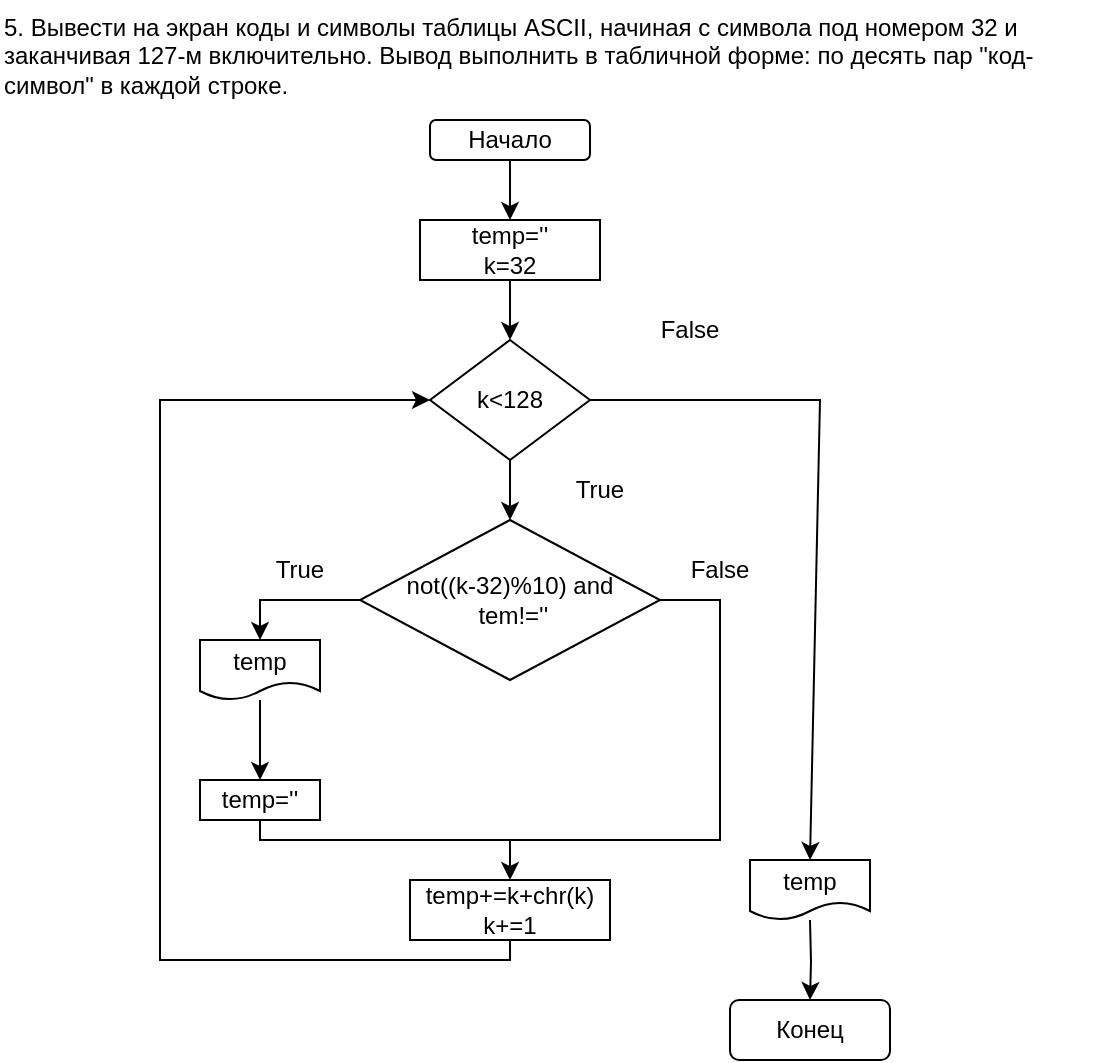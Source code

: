 <mxfile version="17.5.0" type="device"><diagram id="C5RBs43oDa-KdzZeNtuy" name="Page-1"><mxGraphModel dx="981" dy="459" grid="1" gridSize="10" guides="1" tooltips="1" connect="1" arrows="1" fold="1" page="1" pageScale="1" pageWidth="827" pageHeight="1169" math="0" shadow="0"><root><mxCell id="WIyWlLk6GJQsqaUBKTNV-0"/><mxCell id="WIyWlLk6GJQsqaUBKTNV-1" parent="WIyWlLk6GJQsqaUBKTNV-0"/><mxCell id="eD7I3x-_jHl2GSEzCtqL-14" value="" style="edgeStyle=orthogonalEdgeStyle;rounded=0;orthogonalLoop=1;jettySize=auto;html=1;entryX=0.5;entryY=0;entryDx=0;entryDy=0;" parent="WIyWlLk6GJQsqaUBKTNV-1" source="eD7I3x-_jHl2GSEzCtqL-1" target="eD7I3x-_jHl2GSEzCtqL-2" edge="1"><mxGeometry relative="1" as="geometry"><mxPoint x="295" y="110" as="targetPoint"/></mxGeometry></mxCell><mxCell id="eD7I3x-_jHl2GSEzCtqL-1" value="Начало" style="rounded=1;whiteSpace=wrap;html=1;" parent="WIyWlLk6GJQsqaUBKTNV-1" vertex="1"><mxGeometry x="255" y="70" width="80" height="20" as="geometry"/></mxCell><mxCell id="eD7I3x-_jHl2GSEzCtqL-15" value="" style="edgeStyle=orthogonalEdgeStyle;rounded=0;orthogonalLoop=1;jettySize=auto;html=1;" parent="WIyWlLk6GJQsqaUBKTNV-1" source="eD7I3x-_jHl2GSEzCtqL-2" target="eD7I3x-_jHl2GSEzCtqL-3" edge="1"><mxGeometry relative="1" as="geometry"/></mxCell><mxCell id="eD7I3x-_jHl2GSEzCtqL-2" value="temp=''&lt;br&gt;k=32" style="rounded=0;whiteSpace=wrap;html=1;" parent="WIyWlLk6GJQsqaUBKTNV-1" vertex="1"><mxGeometry x="250" y="120" width="90" height="30" as="geometry"/></mxCell><mxCell id="eD7I3x-_jHl2GSEzCtqL-3" value="k&amp;lt;128" style="rhombus;whiteSpace=wrap;html=1;" parent="WIyWlLk6GJQsqaUBKTNV-1" vertex="1"><mxGeometry x="255" y="180" width="80" height="60" as="geometry"/></mxCell><mxCell id="eD7I3x-_jHl2GSEzCtqL-65" value="" style="edgeStyle=orthogonalEdgeStyle;rounded=0;orthogonalLoop=1;jettySize=auto;html=1;" parent="WIyWlLk6GJQsqaUBKTNV-1" target="eD7I3x-_jHl2GSEzCtqL-13" edge="1"><mxGeometry relative="1" as="geometry"><mxPoint x="445" y="470" as="sourcePoint"/></mxGeometry></mxCell><mxCell id="eD7I3x-_jHl2GSEzCtqL-13" value="Конец" style="rounded=1;whiteSpace=wrap;html=1;" parent="WIyWlLk6GJQsqaUBKTNV-1" vertex="1"><mxGeometry x="405" y="510" width="80" height="30" as="geometry"/></mxCell><mxCell id="eD7I3x-_jHl2GSEzCtqL-22" value="" style="endArrow=classic;html=1;rounded=0;exitX=1;exitY=0.5;exitDx=0;exitDy=0;entryX=0.5;entryY=0;entryDx=0;entryDy=0;" parent="WIyWlLk6GJQsqaUBKTNV-1" source="eD7I3x-_jHl2GSEzCtqL-3" target="NNNzcky4NgI1Qq3LzUva-9" edge="1"><mxGeometry width="50" height="50" relative="1" as="geometry"><mxPoint x="475" y="210" as="sourcePoint"/><mxPoint x="480" y="400" as="targetPoint"/><Array as="points"><mxPoint x="450" y="210"/></Array></mxGeometry></mxCell><mxCell id="eD7I3x-_jHl2GSEzCtqL-32" value="True" style="text;html=1;strokeColor=none;fillColor=none;align=center;verticalAlign=middle;whiteSpace=wrap;rounded=0;" parent="WIyWlLk6GJQsqaUBKTNV-1" vertex="1"><mxGeometry x="310" y="240" width="60" height="30" as="geometry"/></mxCell><mxCell id="eD7I3x-_jHl2GSEzCtqL-33" value="False" style="text;html=1;strokeColor=none;fillColor=none;align=center;verticalAlign=middle;whiteSpace=wrap;rounded=0;" parent="WIyWlLk6GJQsqaUBKTNV-1" vertex="1"><mxGeometry x="355" y="160" width="60" height="30" as="geometry"/></mxCell><mxCell id="eD7I3x-_jHl2GSEzCtqL-61" value="temp=''" style="rounded=0;whiteSpace=wrap;html=1;" parent="WIyWlLk6GJQsqaUBKTNV-1" vertex="1"><mxGeometry x="140" y="400" width="60" height="20" as="geometry"/></mxCell><mxCell id="eD7I3x-_jHl2GSEzCtqL-69" value="" style="endArrow=classic;html=1;rounded=0;exitX=1;exitY=0.5;exitDx=0;exitDy=0;entryX=0.5;entryY=0;entryDx=0;entryDy=0;" parent="WIyWlLk6GJQsqaUBKTNV-1" source="NNNzcky4NgI1Qq3LzUva-0" target="NNNzcky4NgI1Qq3LzUva-5" edge="1"><mxGeometry width="50" height="50" relative="1" as="geometry"><mxPoint x="435" y="240" as="sourcePoint"/><mxPoint x="435" y="270" as="targetPoint"/><Array as="points"><mxPoint x="400" y="310"/><mxPoint x="400" y="430"/><mxPoint x="295" y="430"/></Array></mxGeometry></mxCell><mxCell id="eD7I3x-_jHl2GSEzCtqL-70" value="" style="endArrow=classic;html=1;rounded=0;entryX=0.5;entryY=0;entryDx=0;entryDy=0;" parent="WIyWlLk6GJQsqaUBKTNV-1" source="NNNzcky4NgI1Qq3LzUva-1" target="eD7I3x-_jHl2GSEzCtqL-61" edge="1"><mxGeometry width="50" height="50" relative="1" as="geometry"><mxPoint x="160" y="360" as="sourcePoint"/><mxPoint x="210" y="340" as="targetPoint"/></mxGeometry></mxCell><mxCell id="eD7I3x-_jHl2GSEzCtqL-72" value="5. Вывести на экран коды и символы таблицы ASCII, начиная с символа под номером 32 и заканчивая 127-м включительно. Вывод выполнить в табличной форме: по десять пар &quot;код-символ&quot; в каждой строке." style="text;whiteSpace=wrap;html=1;" parent="WIyWlLk6GJQsqaUBKTNV-1" vertex="1"><mxGeometry x="40" y="10" width="550" height="60" as="geometry"/></mxCell><mxCell id="NNNzcky4NgI1Qq3LzUva-0" value="not((k-32)%10) and&lt;br&gt;&amp;nbsp;tem!=''" style="rhombus;whiteSpace=wrap;html=1;" vertex="1" parent="WIyWlLk6GJQsqaUBKTNV-1"><mxGeometry x="220" y="270" width="150" height="80" as="geometry"/></mxCell><mxCell id="NNNzcky4NgI1Qq3LzUva-1" value="temp" style="shape=document;whiteSpace=wrap;html=1;boundedLbl=1;" vertex="1" parent="WIyWlLk6GJQsqaUBKTNV-1"><mxGeometry x="140" y="330" width="60" height="30" as="geometry"/></mxCell><mxCell id="NNNzcky4NgI1Qq3LzUva-2" value="" style="endArrow=classic;html=1;rounded=0;exitX=0;exitY=0.5;exitDx=0;exitDy=0;entryX=0.5;entryY=0;entryDx=0;entryDy=0;" edge="1" parent="WIyWlLk6GJQsqaUBKTNV-1" source="NNNzcky4NgI1Qq3LzUva-0" target="NNNzcky4NgI1Qq3LzUva-1"><mxGeometry width="50" height="50" relative="1" as="geometry"><mxPoint x="140" y="320" as="sourcePoint"/><mxPoint x="190" y="270" as="targetPoint"/><Array as="points"><mxPoint x="170" y="310"/></Array></mxGeometry></mxCell><mxCell id="NNNzcky4NgI1Qq3LzUva-3" value="" style="endArrow=classic;html=1;rounded=0;exitX=0.5;exitY=1;exitDx=0;exitDy=0;entryX=0.5;entryY=0;entryDx=0;entryDy=0;" edge="1" parent="WIyWlLk6GJQsqaUBKTNV-1" source="eD7I3x-_jHl2GSEzCtqL-3" target="NNNzcky4NgI1Qq3LzUva-0"><mxGeometry width="50" height="50" relative="1" as="geometry"><mxPoint x="210" y="290" as="sourcePoint"/><mxPoint x="260" y="240" as="targetPoint"/></mxGeometry></mxCell><mxCell id="NNNzcky4NgI1Qq3LzUva-4" value="True" style="text;html=1;strokeColor=none;fillColor=none;align=center;verticalAlign=middle;whiteSpace=wrap;rounded=0;" vertex="1" parent="WIyWlLk6GJQsqaUBKTNV-1"><mxGeometry x="160" y="280" width="60" height="30" as="geometry"/></mxCell><mxCell id="NNNzcky4NgI1Qq3LzUva-5" value="temp+=k+chr(k)&lt;br&gt;k+=1" style="rounded=0;whiteSpace=wrap;html=1;" vertex="1" parent="WIyWlLk6GJQsqaUBKTNV-1"><mxGeometry x="245" y="450" width="100" height="30" as="geometry"/></mxCell><mxCell id="NNNzcky4NgI1Qq3LzUva-6" value="" style="endArrow=classic;html=1;rounded=0;entryX=0;entryY=0.5;entryDx=0;entryDy=0;exitX=0.5;exitY=1;exitDx=0;exitDy=0;" edge="1" parent="WIyWlLk6GJQsqaUBKTNV-1" source="NNNzcky4NgI1Qq3LzUva-5" target="eD7I3x-_jHl2GSEzCtqL-3"><mxGeometry width="50" height="50" relative="1" as="geometry"><mxPoint x="295" y="480" as="sourcePoint"/><mxPoint x="180" y="210" as="targetPoint"/><Array as="points"><mxPoint x="295" y="490"/><mxPoint x="120" y="490"/><mxPoint x="120" y="210"/></Array></mxGeometry></mxCell><mxCell id="NNNzcky4NgI1Qq3LzUva-7" value="" style="endArrow=none;html=1;rounded=0;exitX=0.5;exitY=1;exitDx=0;exitDy=0;" edge="1" parent="WIyWlLk6GJQsqaUBKTNV-1" source="eD7I3x-_jHl2GSEzCtqL-61"><mxGeometry width="50" height="50" relative="1" as="geometry"><mxPoint x="190" y="480" as="sourcePoint"/><mxPoint x="300" y="430" as="targetPoint"/><Array as="points"><mxPoint x="170" y="430"/></Array></mxGeometry></mxCell><mxCell id="NNNzcky4NgI1Qq3LzUva-8" value="False" style="text;html=1;strokeColor=none;fillColor=none;align=center;verticalAlign=middle;whiteSpace=wrap;rounded=0;" vertex="1" parent="WIyWlLk6GJQsqaUBKTNV-1"><mxGeometry x="370" y="280" width="60" height="30" as="geometry"/></mxCell><mxCell id="NNNzcky4NgI1Qq3LzUva-9" value="temp" style="shape=document;whiteSpace=wrap;html=1;boundedLbl=1;" vertex="1" parent="WIyWlLk6GJQsqaUBKTNV-1"><mxGeometry x="415" y="440" width="60" height="30" as="geometry"/></mxCell></root></mxGraphModel></diagram></mxfile>